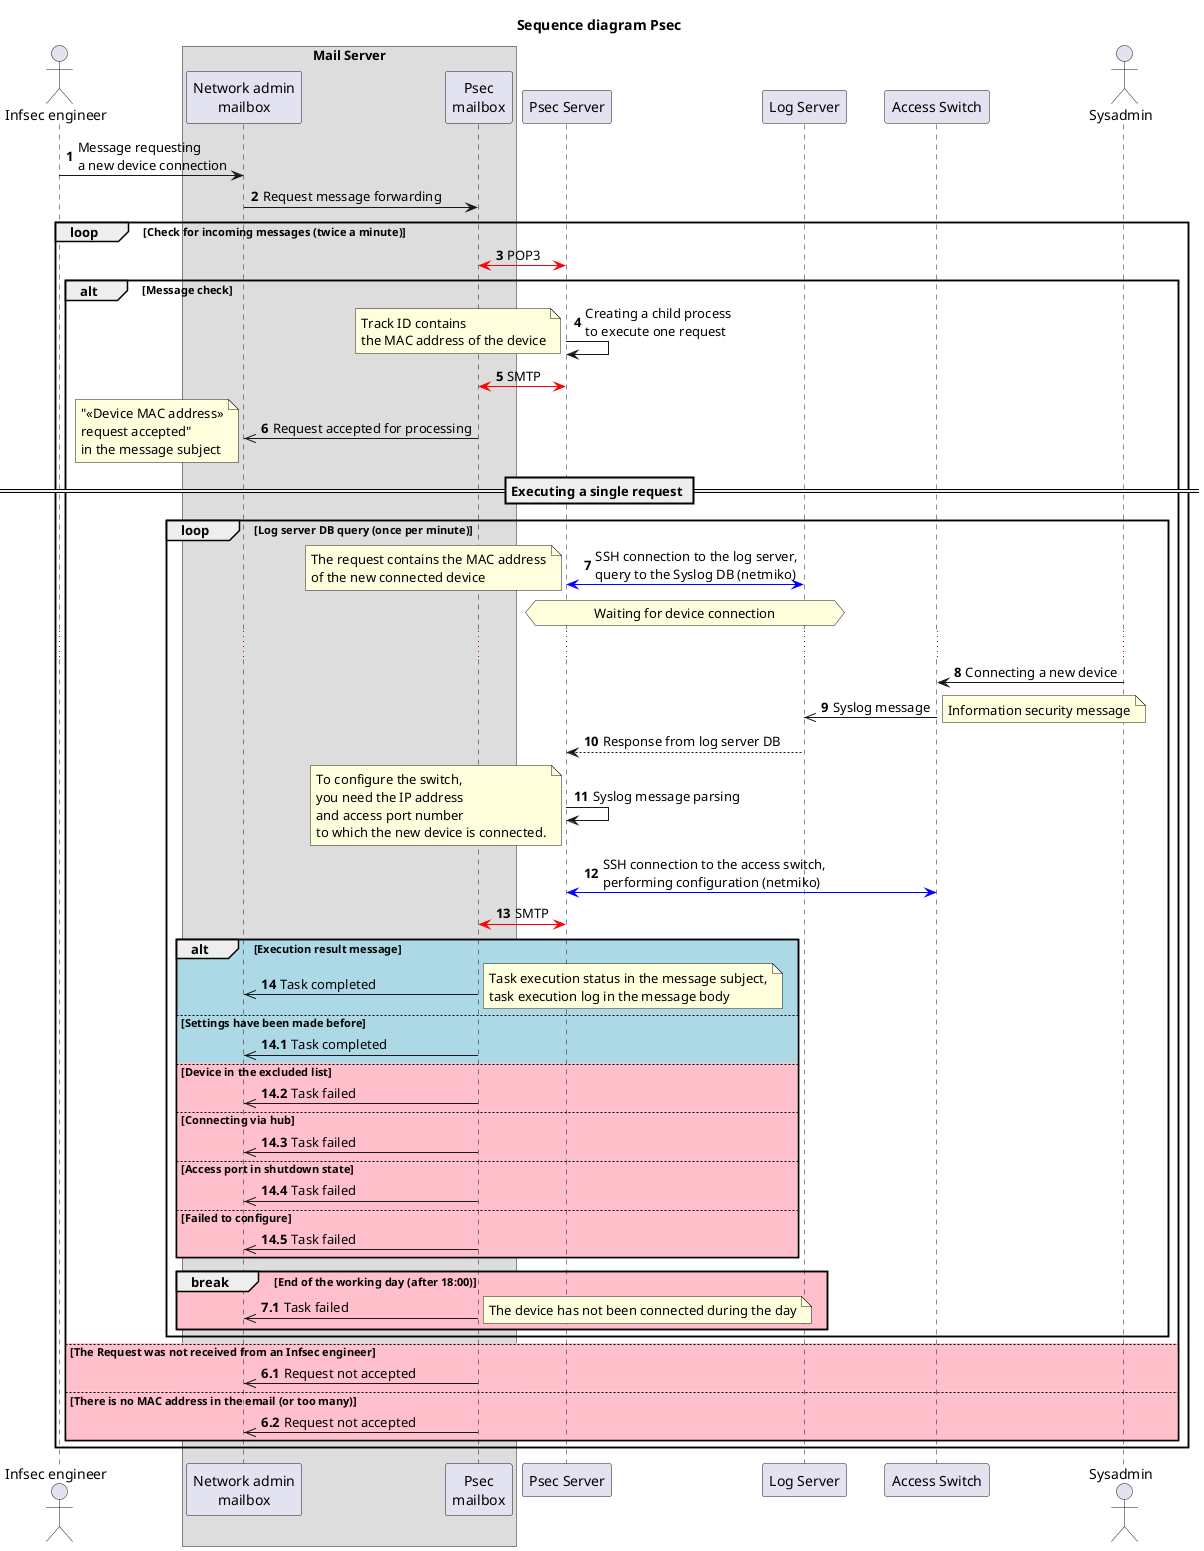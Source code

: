 @startuml
title Sequence diagram Psec
autonumber
actor "Infsec engineer" as Foo
box "Mail Server"
participant "Network admin\nmailbox" as Foo1
participant "Psec\nmailbox" as Foo2
end box
participant "Psec Server" as Foo3
participant "Log Server" as Foo4
participant "Access Switch" as Foo5
actor "Sysadmin" as Foo6
Foo -> Foo1 : Message requesting\na new device connection
Foo1 -> Foo2 : Request message forwarding
loop Check for incoming messages (twice a minute)
    Foo3 <-[#red]> Foo2 : POP3
alt Message check
    Foo3 -> Foo3 : Creating a child process\nto execute one request
    note left
     Track ID contains
     the MAC address of the device
    end note
    Foo3 <-[#red]> Foo2 : SMTP
    Foo2 ->> Foo1 : Request accepted for processing
    note left
     "<<Device MAC address>>
     request accepted"
     in the message subject
    end note
    == Executing a single request ==
    loop Log server DB query (once per minute)
        Foo3 <-[#blue]> Foo4 : SSH connection to the log server,\nquery to the Syslog DB (netmiko)
        note left
         The request contains the MAC address
         of the new connected device
        end note
        hnote over Foo3, Foo4 : Waiting for device connection
        ...
        Foo6 -> Foo5 : Connecting a new device
        Foo5 ->> Foo4 : Syslog message
        note right
         Information security message
        end note
        Foo4 --> Foo3 : Response from log server DB
        Foo3 -> Foo3 : Syslog message parsing
        note left
         To configure the switch,
         you need the IP address
         and access port number
         to which the new device is connected.
        end note
        Foo3 <-[#blue]> Foo5 : SSH connection to the access switch,\nperforming configuration (netmiko)
        Foo3 <-[#red]> Foo2 : SMTP
        alt #LightBlue Execution result message
            Foo2 ->> Foo1 : Task completed
            note right
             Task execution status in the message subject,
             task execution log in the message body
            end note
        autonumber 14.1
        else #LightBlue Settings have been made before
            Foo2 ->> Foo1 : Task completed
        else #Pink Device in the excluded list
            Foo2 ->> Foo1 : Task failed
        else #Pink Connecting via hub
            Foo2 ->> Foo1 : Task failed
        else #Pink Access port in shutdown state
            Foo2 ->> Foo1 : Task failed
        else #Pink Failed to configure
            Foo2 ->> Foo1 : Task failed
        end
        autonumber 7.1
        break #Pink End of the working day (after 18:00)
            Foo2 ->> Foo1 : Task failed
            note right
             The device has not been connected during the day
            end note
        end
    end
autonumber 6.1
else #Pink The Request was not received from an Infsec engineer
    Foo2 ->> Foo1 : Request not accepted
else #Pink There is no MAC address in the email (or too many)
    Foo2 ->> Foo1 : Request not accepted
end
end
@enduml
